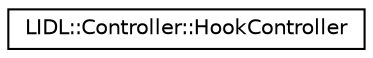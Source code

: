 digraph "Graphical Class Hierarchy"
{
 // LATEX_PDF_SIZE
  edge [fontname="Helvetica",fontsize="10",labelfontname="Helvetica",labelfontsize="10"];
  node [fontname="Helvetica",fontsize="10",shape=record];
  rankdir="LR";
  Node0 [label="LIDL::Controller::HookController",height=0.2,width=0.4,color="black", fillcolor="white", style="filled",URL="$class_l_i_d_l_1_1_controller_1_1_hook_controller.html",tooltip="The HookController class."];
}
